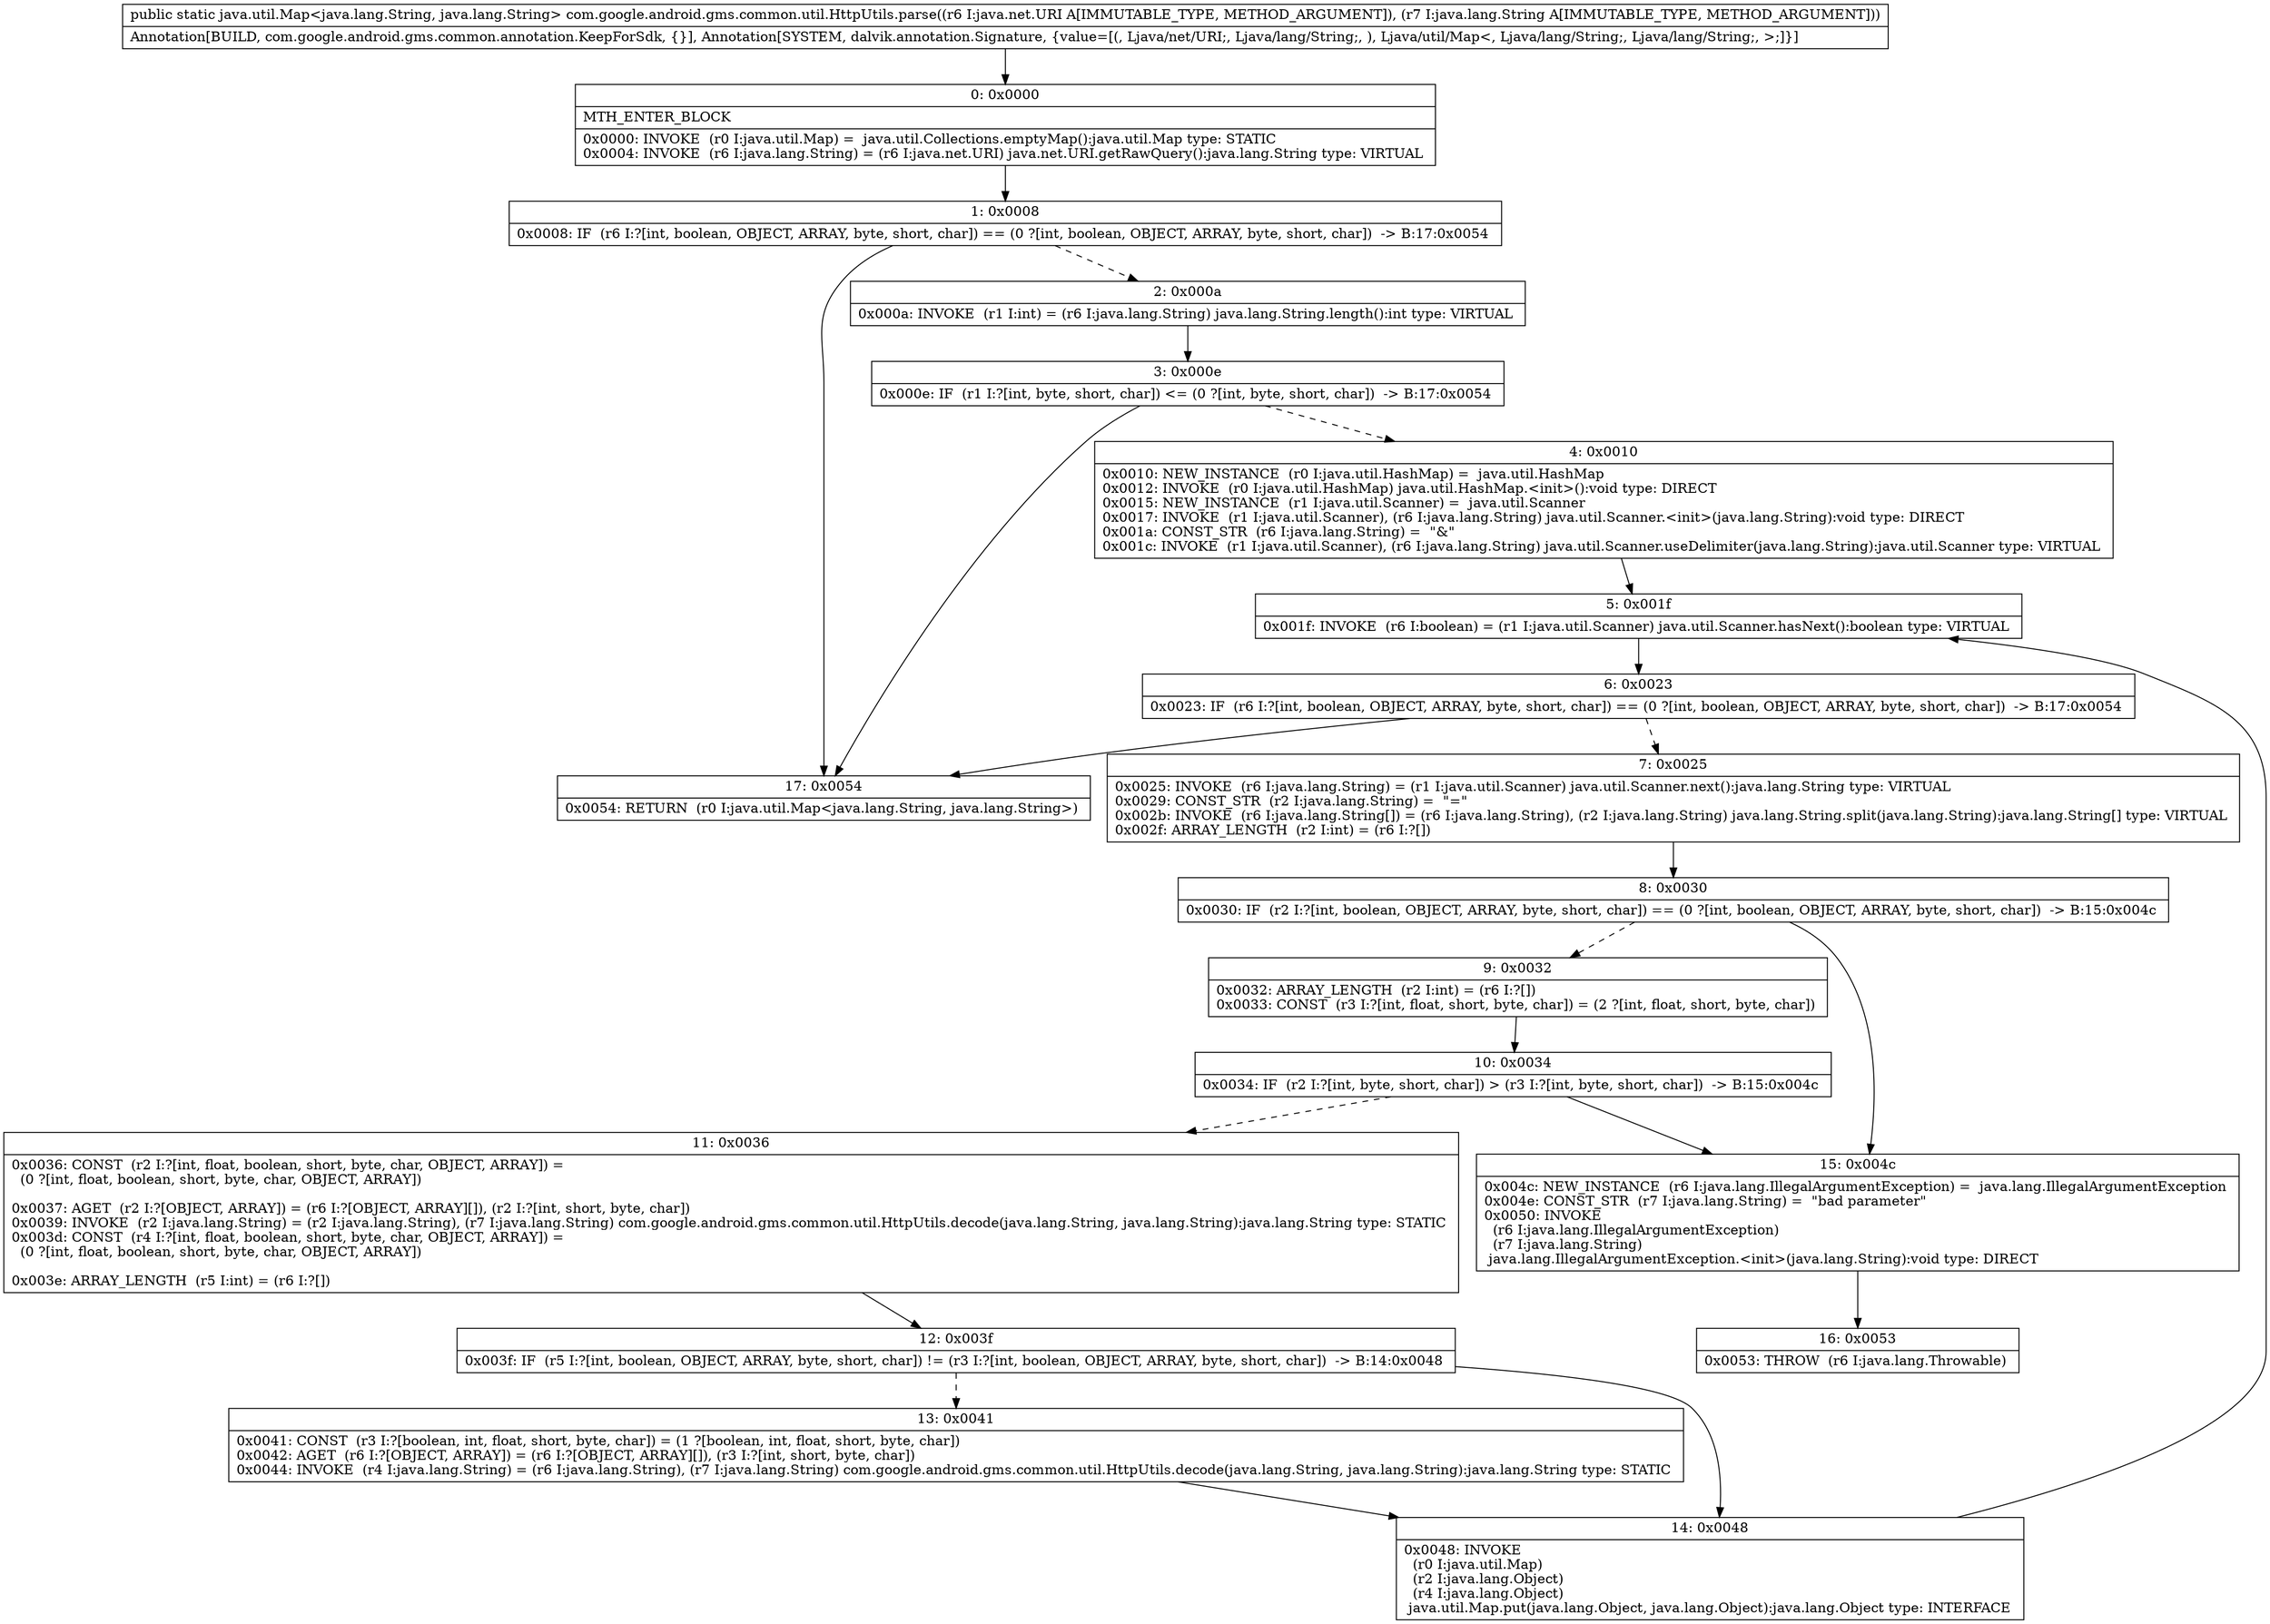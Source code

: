 digraph "CFG forcom.google.android.gms.common.util.HttpUtils.parse(Ljava\/net\/URI;Ljava\/lang\/String;)Ljava\/util\/Map;" {
Node_0 [shape=record,label="{0\:\ 0x0000|MTH_ENTER_BLOCK\l|0x0000: INVOKE  (r0 I:java.util.Map) =  java.util.Collections.emptyMap():java.util.Map type: STATIC \l0x0004: INVOKE  (r6 I:java.lang.String) = (r6 I:java.net.URI) java.net.URI.getRawQuery():java.lang.String type: VIRTUAL \l}"];
Node_1 [shape=record,label="{1\:\ 0x0008|0x0008: IF  (r6 I:?[int, boolean, OBJECT, ARRAY, byte, short, char]) == (0 ?[int, boolean, OBJECT, ARRAY, byte, short, char])  \-\> B:17:0x0054 \l}"];
Node_2 [shape=record,label="{2\:\ 0x000a|0x000a: INVOKE  (r1 I:int) = (r6 I:java.lang.String) java.lang.String.length():int type: VIRTUAL \l}"];
Node_3 [shape=record,label="{3\:\ 0x000e|0x000e: IF  (r1 I:?[int, byte, short, char]) \<= (0 ?[int, byte, short, char])  \-\> B:17:0x0054 \l}"];
Node_4 [shape=record,label="{4\:\ 0x0010|0x0010: NEW_INSTANCE  (r0 I:java.util.HashMap) =  java.util.HashMap \l0x0012: INVOKE  (r0 I:java.util.HashMap) java.util.HashMap.\<init\>():void type: DIRECT \l0x0015: NEW_INSTANCE  (r1 I:java.util.Scanner) =  java.util.Scanner \l0x0017: INVOKE  (r1 I:java.util.Scanner), (r6 I:java.lang.String) java.util.Scanner.\<init\>(java.lang.String):void type: DIRECT \l0x001a: CONST_STR  (r6 I:java.lang.String) =  \"&\" \l0x001c: INVOKE  (r1 I:java.util.Scanner), (r6 I:java.lang.String) java.util.Scanner.useDelimiter(java.lang.String):java.util.Scanner type: VIRTUAL \l}"];
Node_5 [shape=record,label="{5\:\ 0x001f|0x001f: INVOKE  (r6 I:boolean) = (r1 I:java.util.Scanner) java.util.Scanner.hasNext():boolean type: VIRTUAL \l}"];
Node_6 [shape=record,label="{6\:\ 0x0023|0x0023: IF  (r6 I:?[int, boolean, OBJECT, ARRAY, byte, short, char]) == (0 ?[int, boolean, OBJECT, ARRAY, byte, short, char])  \-\> B:17:0x0054 \l}"];
Node_7 [shape=record,label="{7\:\ 0x0025|0x0025: INVOKE  (r6 I:java.lang.String) = (r1 I:java.util.Scanner) java.util.Scanner.next():java.lang.String type: VIRTUAL \l0x0029: CONST_STR  (r2 I:java.lang.String) =  \"=\" \l0x002b: INVOKE  (r6 I:java.lang.String[]) = (r6 I:java.lang.String), (r2 I:java.lang.String) java.lang.String.split(java.lang.String):java.lang.String[] type: VIRTUAL \l0x002f: ARRAY_LENGTH  (r2 I:int) = (r6 I:?[]) \l}"];
Node_8 [shape=record,label="{8\:\ 0x0030|0x0030: IF  (r2 I:?[int, boolean, OBJECT, ARRAY, byte, short, char]) == (0 ?[int, boolean, OBJECT, ARRAY, byte, short, char])  \-\> B:15:0x004c \l}"];
Node_9 [shape=record,label="{9\:\ 0x0032|0x0032: ARRAY_LENGTH  (r2 I:int) = (r6 I:?[]) \l0x0033: CONST  (r3 I:?[int, float, short, byte, char]) = (2 ?[int, float, short, byte, char]) \l}"];
Node_10 [shape=record,label="{10\:\ 0x0034|0x0034: IF  (r2 I:?[int, byte, short, char]) \> (r3 I:?[int, byte, short, char])  \-\> B:15:0x004c \l}"];
Node_11 [shape=record,label="{11\:\ 0x0036|0x0036: CONST  (r2 I:?[int, float, boolean, short, byte, char, OBJECT, ARRAY]) = \l  (0 ?[int, float, boolean, short, byte, char, OBJECT, ARRAY])\l \l0x0037: AGET  (r2 I:?[OBJECT, ARRAY]) = (r6 I:?[OBJECT, ARRAY][]), (r2 I:?[int, short, byte, char]) \l0x0039: INVOKE  (r2 I:java.lang.String) = (r2 I:java.lang.String), (r7 I:java.lang.String) com.google.android.gms.common.util.HttpUtils.decode(java.lang.String, java.lang.String):java.lang.String type: STATIC \l0x003d: CONST  (r4 I:?[int, float, boolean, short, byte, char, OBJECT, ARRAY]) = \l  (0 ?[int, float, boolean, short, byte, char, OBJECT, ARRAY])\l \l0x003e: ARRAY_LENGTH  (r5 I:int) = (r6 I:?[]) \l}"];
Node_12 [shape=record,label="{12\:\ 0x003f|0x003f: IF  (r5 I:?[int, boolean, OBJECT, ARRAY, byte, short, char]) != (r3 I:?[int, boolean, OBJECT, ARRAY, byte, short, char])  \-\> B:14:0x0048 \l}"];
Node_13 [shape=record,label="{13\:\ 0x0041|0x0041: CONST  (r3 I:?[boolean, int, float, short, byte, char]) = (1 ?[boolean, int, float, short, byte, char]) \l0x0042: AGET  (r6 I:?[OBJECT, ARRAY]) = (r6 I:?[OBJECT, ARRAY][]), (r3 I:?[int, short, byte, char]) \l0x0044: INVOKE  (r4 I:java.lang.String) = (r6 I:java.lang.String), (r7 I:java.lang.String) com.google.android.gms.common.util.HttpUtils.decode(java.lang.String, java.lang.String):java.lang.String type: STATIC \l}"];
Node_14 [shape=record,label="{14\:\ 0x0048|0x0048: INVOKE  \l  (r0 I:java.util.Map)\l  (r2 I:java.lang.Object)\l  (r4 I:java.lang.Object)\l java.util.Map.put(java.lang.Object, java.lang.Object):java.lang.Object type: INTERFACE \l}"];
Node_15 [shape=record,label="{15\:\ 0x004c|0x004c: NEW_INSTANCE  (r6 I:java.lang.IllegalArgumentException) =  java.lang.IllegalArgumentException \l0x004e: CONST_STR  (r7 I:java.lang.String) =  \"bad parameter\" \l0x0050: INVOKE  \l  (r6 I:java.lang.IllegalArgumentException)\l  (r7 I:java.lang.String)\l java.lang.IllegalArgumentException.\<init\>(java.lang.String):void type: DIRECT \l}"];
Node_16 [shape=record,label="{16\:\ 0x0053|0x0053: THROW  (r6 I:java.lang.Throwable) \l}"];
Node_17 [shape=record,label="{17\:\ 0x0054|0x0054: RETURN  (r0 I:java.util.Map\<java.lang.String, java.lang.String\>) \l}"];
MethodNode[shape=record,label="{public static java.util.Map\<java.lang.String, java.lang.String\> com.google.android.gms.common.util.HttpUtils.parse((r6 I:java.net.URI A[IMMUTABLE_TYPE, METHOD_ARGUMENT]), (r7 I:java.lang.String A[IMMUTABLE_TYPE, METHOD_ARGUMENT]))  | Annotation[BUILD, com.google.android.gms.common.annotation.KeepForSdk, \{\}], Annotation[SYSTEM, dalvik.annotation.Signature, \{value=[(, Ljava\/net\/URI;, Ljava\/lang\/String;, ), Ljava\/util\/Map\<, Ljava\/lang\/String;, Ljava\/lang\/String;, \>;]\}]\l}"];
MethodNode -> Node_0;
Node_0 -> Node_1;
Node_1 -> Node_2[style=dashed];
Node_1 -> Node_17;
Node_2 -> Node_3;
Node_3 -> Node_4[style=dashed];
Node_3 -> Node_17;
Node_4 -> Node_5;
Node_5 -> Node_6;
Node_6 -> Node_7[style=dashed];
Node_6 -> Node_17;
Node_7 -> Node_8;
Node_8 -> Node_9[style=dashed];
Node_8 -> Node_15;
Node_9 -> Node_10;
Node_10 -> Node_11[style=dashed];
Node_10 -> Node_15;
Node_11 -> Node_12;
Node_12 -> Node_13[style=dashed];
Node_12 -> Node_14;
Node_13 -> Node_14;
Node_14 -> Node_5;
Node_15 -> Node_16;
}

